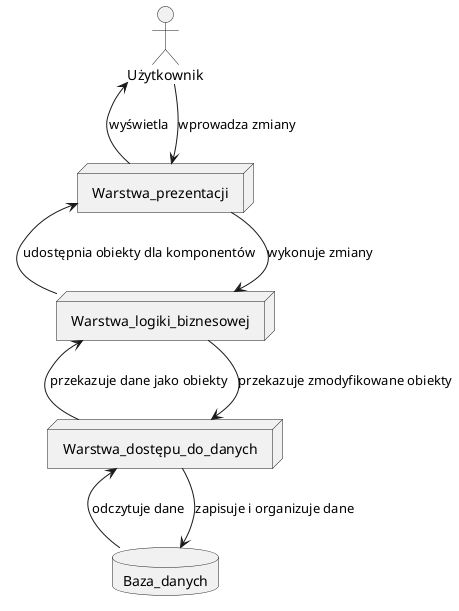 @startuml
database Baza_danych
node Warstwa_prezentacji
node Warstwa_dostępu_do_danych
node Warstwa_logiki_biznesowej
actor Użytkownik

Baza_danych -up-> Warstwa_dostępu_do_danych : odczytuje dane
Baza_danych <- Warstwa_dostępu_do_danych : zapisuje i organizuje dane
Warstwa_dostępu_do_danych -up-> Warstwa_logiki_biznesowej : przekazuje dane jako obiekty
Warstwa_dostępu_do_danych <- Warstwa_logiki_biznesowej : przekazuje zmodyfikowane obiekty
Warstwa_logiki_biznesowej -up-> Warstwa_prezentacji : udostępnia obiekty dla komponentów
Warstwa_logiki_biznesowej <- Warstwa_prezentacji : wykonuje zmiany
Warstwa_prezentacji -up-> Użytkownik : wyświetla
Warstwa_prezentacji <- Użytkownik : wprowadza zmiany
@enduml